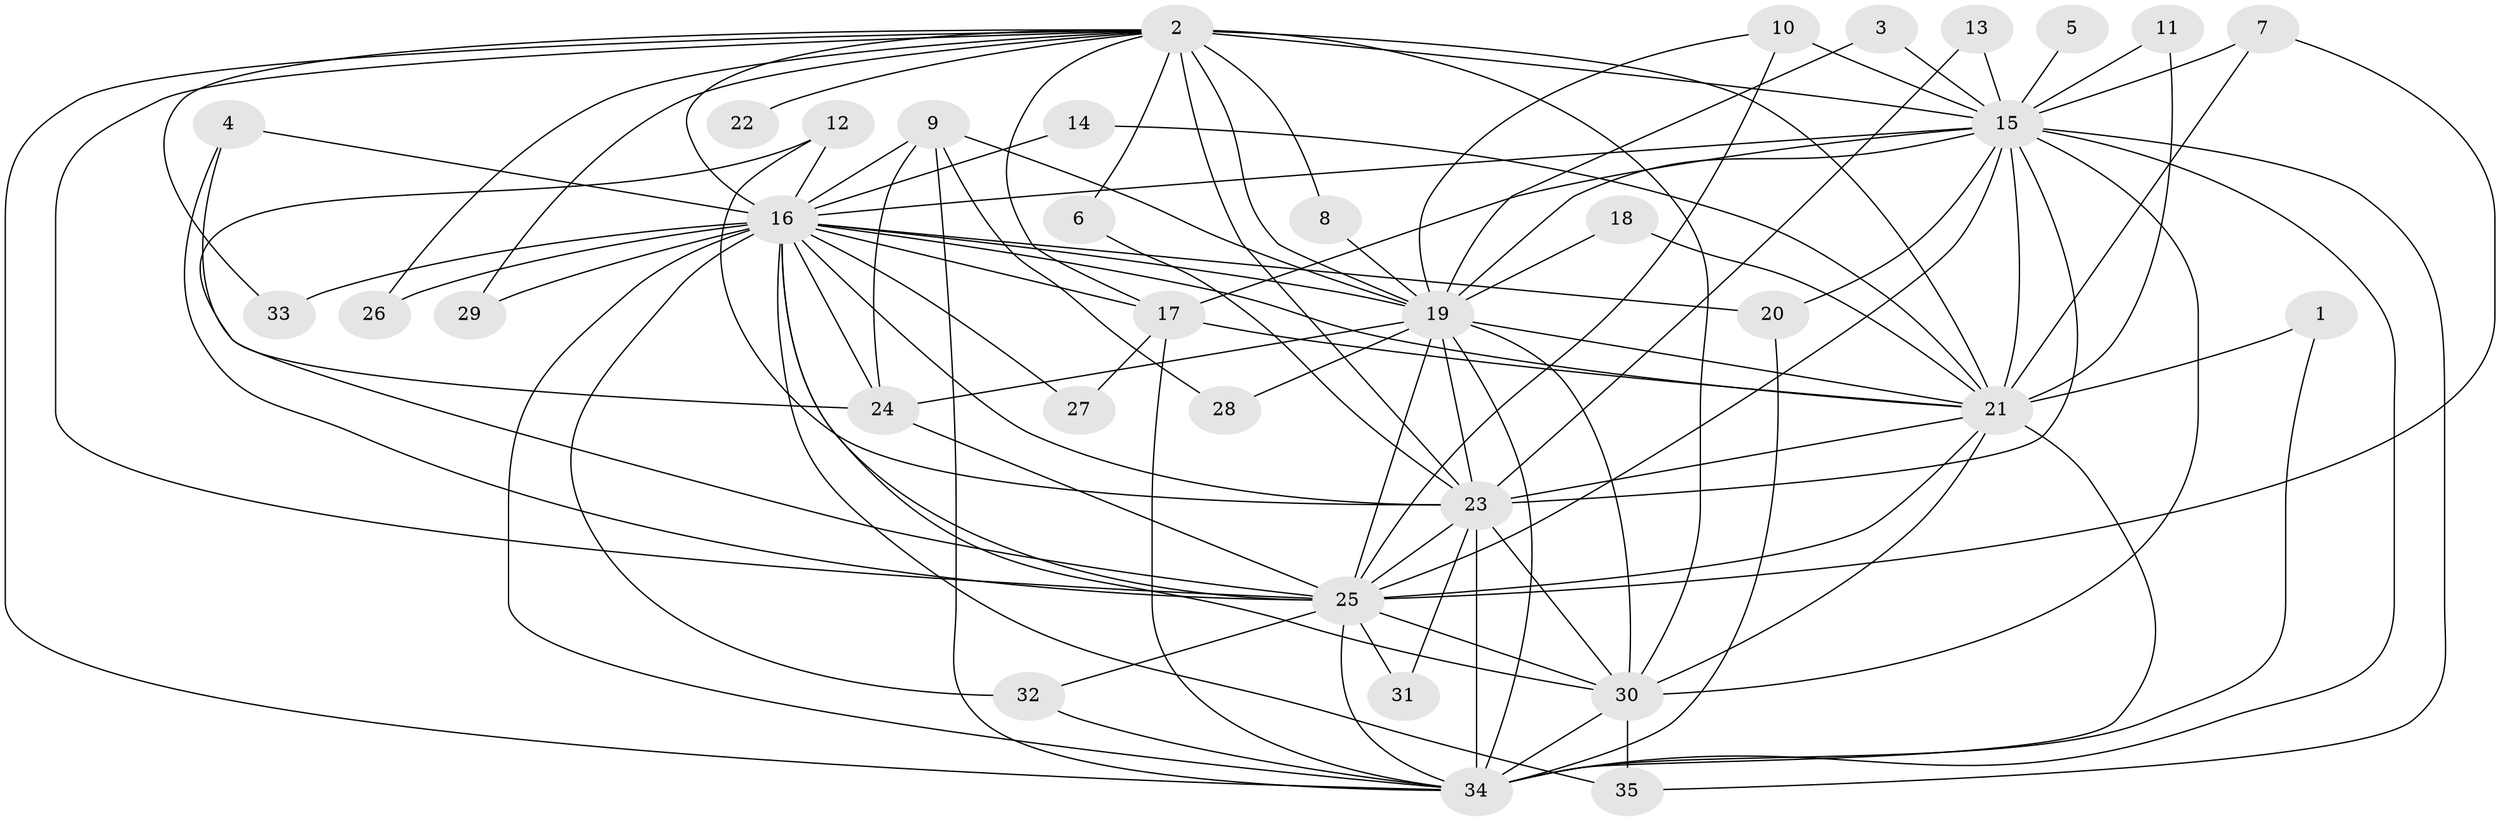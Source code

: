 // original degree distribution, {15: 0.028985507246376812, 14: 0.028985507246376812, 23: 0.028985507246376812, 17: 0.014492753623188406, 13: 0.014492753623188406, 20: 0.014492753623188406, 21: 0.014492753623188406, 2: 0.5362318840579711, 6: 0.028985507246376812, 4: 0.043478260869565216, 3: 0.2318840579710145, 5: 0.014492753623188406}
// Generated by graph-tools (version 1.1) at 2025/25/03/09/25 03:25:52]
// undirected, 35 vertices, 99 edges
graph export_dot {
graph [start="1"]
  node [color=gray90,style=filled];
  1;
  2;
  3;
  4;
  5;
  6;
  7;
  8;
  9;
  10;
  11;
  12;
  13;
  14;
  15;
  16;
  17;
  18;
  19;
  20;
  21;
  22;
  23;
  24;
  25;
  26;
  27;
  28;
  29;
  30;
  31;
  32;
  33;
  34;
  35;
  1 -- 21 [weight=1.0];
  1 -- 34 [weight=1.0];
  2 -- 6 [weight=1.0];
  2 -- 8 [weight=1.0];
  2 -- 15 [weight=3.0];
  2 -- 16 [weight=2.0];
  2 -- 17 [weight=1.0];
  2 -- 19 [weight=2.0];
  2 -- 21 [weight=3.0];
  2 -- 22 [weight=1.0];
  2 -- 23 [weight=2.0];
  2 -- 25 [weight=3.0];
  2 -- 26 [weight=1.0];
  2 -- 29 [weight=1.0];
  2 -- 30 [weight=2.0];
  2 -- 33 [weight=1.0];
  2 -- 34 [weight=2.0];
  3 -- 15 [weight=1.0];
  3 -- 19 [weight=1.0];
  4 -- 16 [weight=1.0];
  4 -- 24 [weight=1.0];
  4 -- 25 [weight=1.0];
  5 -- 15 [weight=1.0];
  6 -- 23 [weight=1.0];
  7 -- 15 [weight=1.0];
  7 -- 21 [weight=1.0];
  7 -- 25 [weight=1.0];
  8 -- 19 [weight=2.0];
  9 -- 16 [weight=1.0];
  9 -- 19 [weight=2.0];
  9 -- 24 [weight=1.0];
  9 -- 28 [weight=1.0];
  9 -- 34 [weight=1.0];
  10 -- 15 [weight=1.0];
  10 -- 19 [weight=1.0];
  10 -- 25 [weight=1.0];
  11 -- 15 [weight=1.0];
  11 -- 21 [weight=1.0];
  12 -- 16 [weight=1.0];
  12 -- 23 [weight=1.0];
  12 -- 25 [weight=1.0];
  13 -- 15 [weight=1.0];
  13 -- 23 [weight=1.0];
  14 -- 16 [weight=1.0];
  14 -- 21 [weight=1.0];
  15 -- 16 [weight=2.0];
  15 -- 17 [weight=1.0];
  15 -- 19 [weight=1.0];
  15 -- 20 [weight=2.0];
  15 -- 21 [weight=3.0];
  15 -- 23 [weight=1.0];
  15 -- 25 [weight=1.0];
  15 -- 30 [weight=1.0];
  15 -- 34 [weight=1.0];
  15 -- 35 [weight=1.0];
  16 -- 17 [weight=1.0];
  16 -- 19 [weight=2.0];
  16 -- 20 [weight=1.0];
  16 -- 21 [weight=2.0];
  16 -- 23 [weight=1.0];
  16 -- 24 [weight=2.0];
  16 -- 25 [weight=1.0];
  16 -- 26 [weight=1.0];
  16 -- 27 [weight=1.0];
  16 -- 29 [weight=1.0];
  16 -- 30 [weight=1.0];
  16 -- 32 [weight=1.0];
  16 -- 33 [weight=1.0];
  16 -- 34 [weight=1.0];
  16 -- 35 [weight=1.0];
  17 -- 21 [weight=1.0];
  17 -- 27 [weight=1.0];
  17 -- 34 [weight=1.0];
  18 -- 19 [weight=1.0];
  18 -- 21 [weight=1.0];
  19 -- 21 [weight=1.0];
  19 -- 23 [weight=2.0];
  19 -- 24 [weight=1.0];
  19 -- 25 [weight=2.0];
  19 -- 28 [weight=1.0];
  19 -- 30 [weight=2.0];
  19 -- 34 [weight=2.0];
  20 -- 34 [weight=1.0];
  21 -- 23 [weight=1.0];
  21 -- 25 [weight=2.0];
  21 -- 30 [weight=2.0];
  21 -- 34 [weight=1.0];
  23 -- 25 [weight=1.0];
  23 -- 30 [weight=2.0];
  23 -- 31 [weight=1.0];
  23 -- 34 [weight=2.0];
  24 -- 25 [weight=1.0];
  25 -- 30 [weight=1.0];
  25 -- 31 [weight=1.0];
  25 -- 32 [weight=1.0];
  25 -- 34 [weight=1.0];
  30 -- 34 [weight=1.0];
  30 -- 35 [weight=1.0];
  32 -- 34 [weight=1.0];
}
